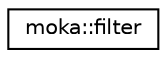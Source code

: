 digraph "Graphical Class Hierarchy"
{
 // LATEX_PDF_SIZE
  edge [fontname="Helvetica",fontsize="10",labelfontname="Helvetica",labelfontsize="10"];
  node [fontname="Helvetica",fontsize="10",shape=record];
  rankdir="LR";
  Node0 [label="moka::filter",height=0.2,width=0.4,color="black", fillcolor="white", style="filled",URL="$structmoka_1_1filter.html",tooltip="Min and max texture filter modes. Both default to linear filtering."];
}
